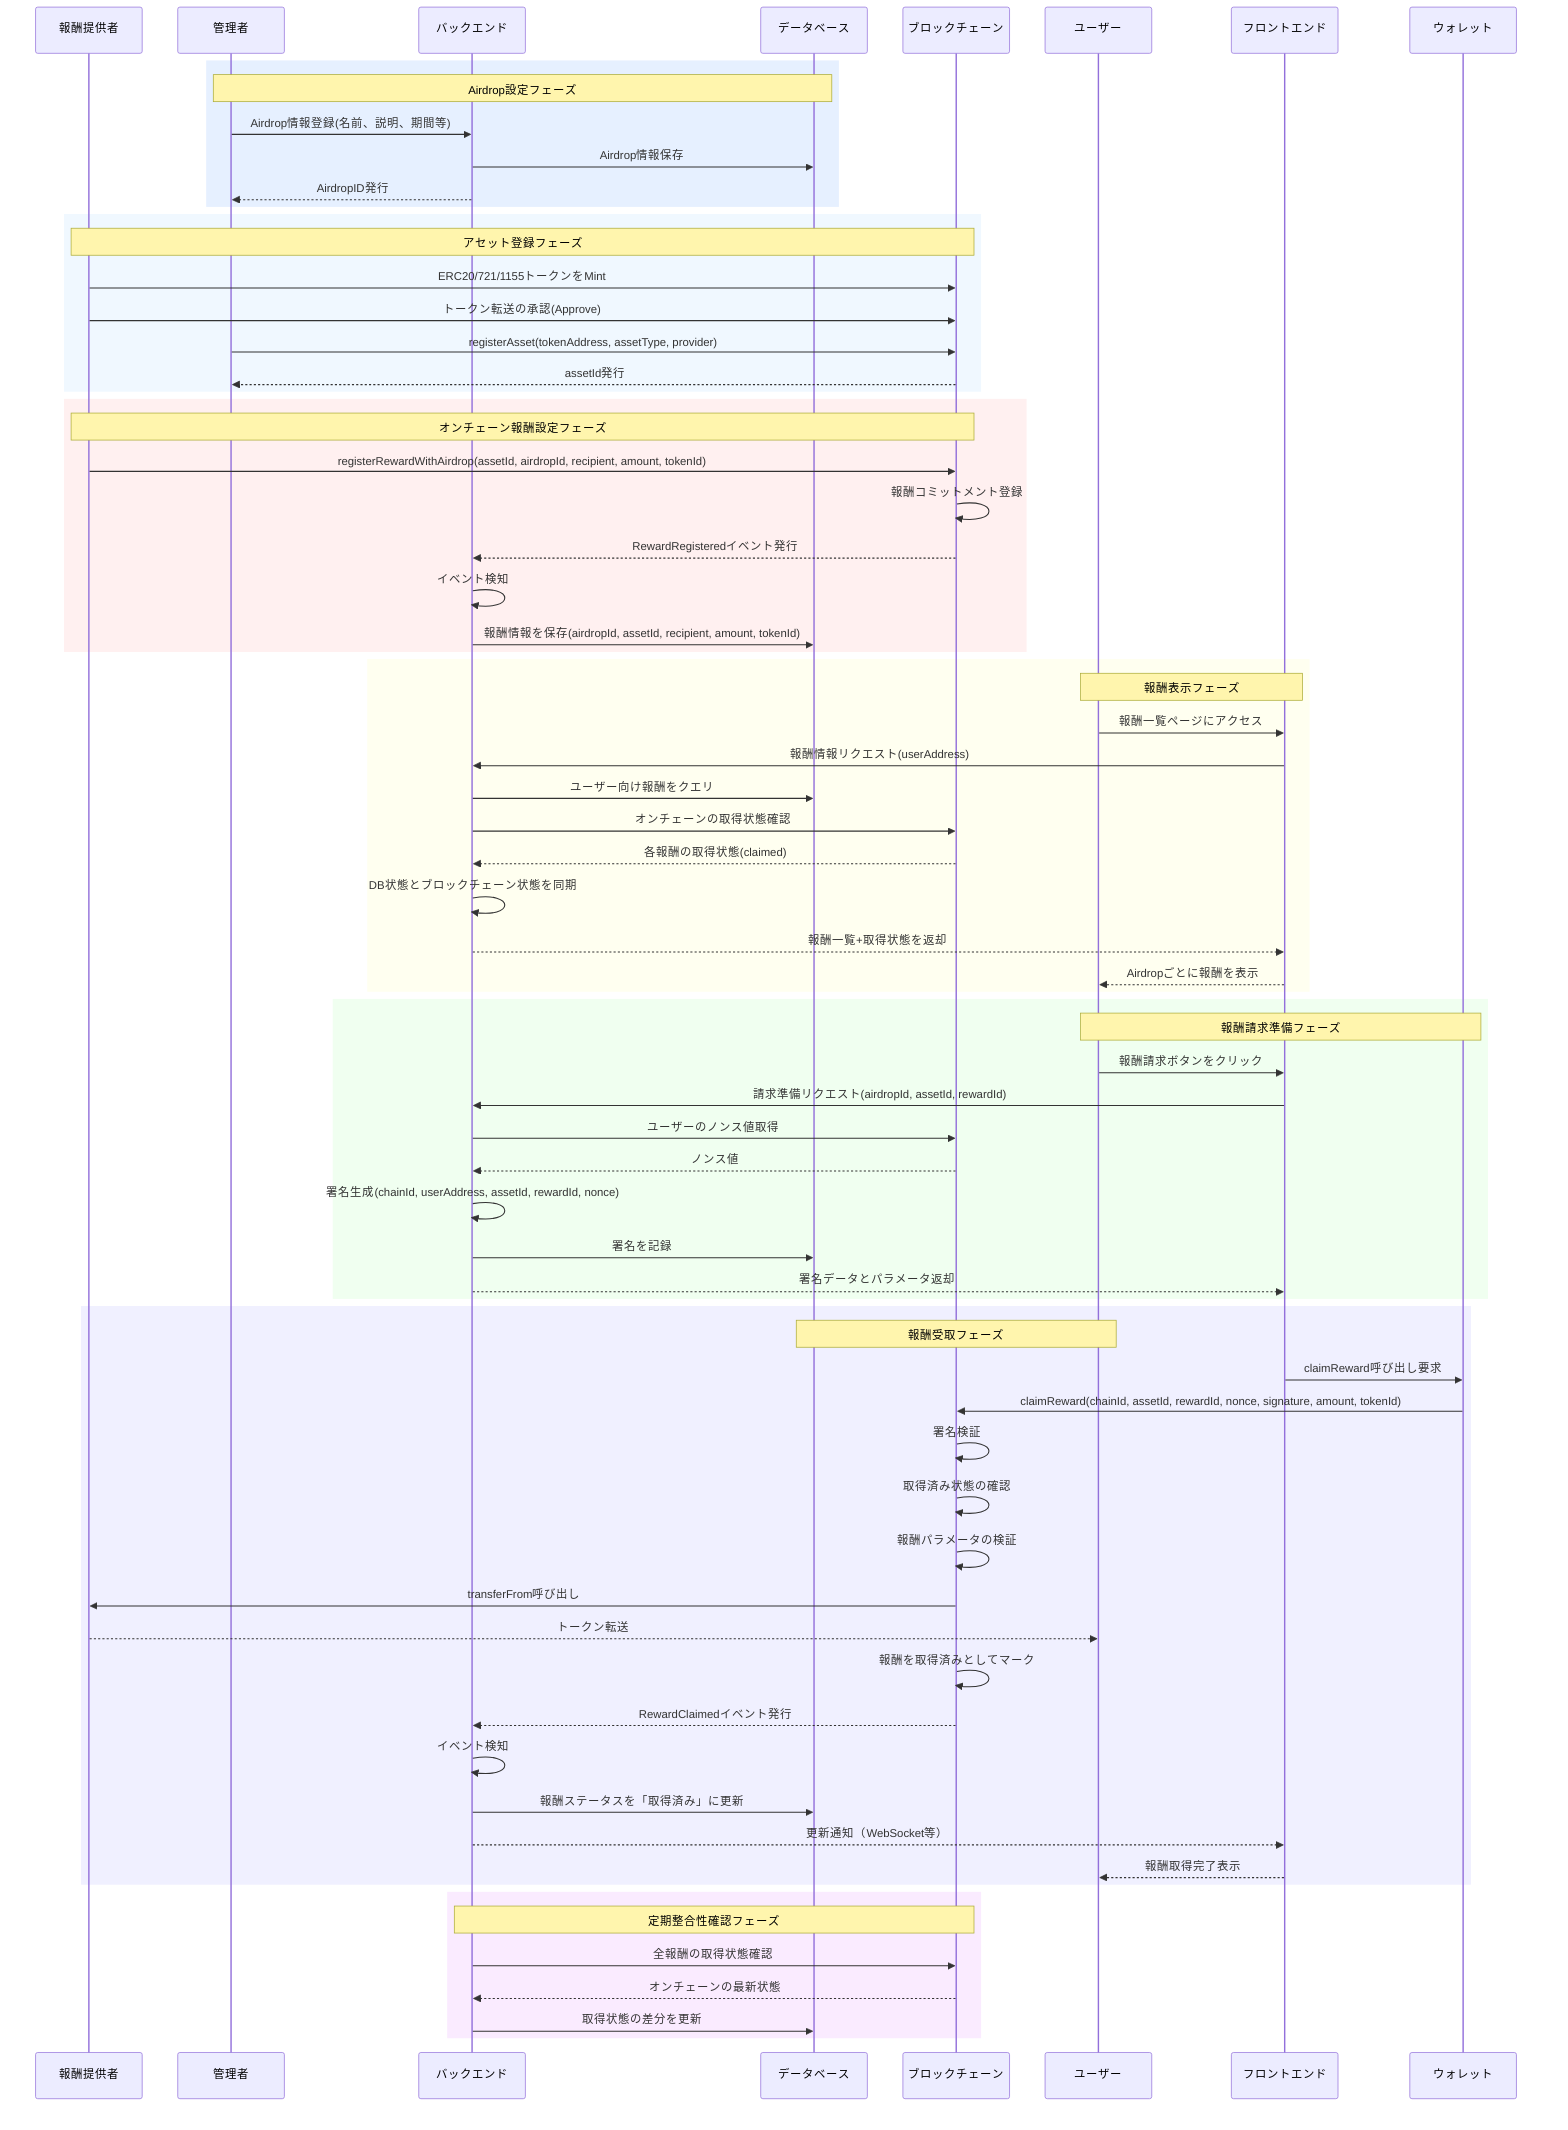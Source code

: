 sequenceDiagram
    participant RP as 報酬提供者
    participant Admin as 管理者
    participant BE as バックエンド
    participant DB as データベース
    participant BC as ブロックチェーン
    participant User as ユーザー
    participant FE as フロントエンド
    participant Wallet as ウォレット

    %% Airdrop設定フェーズ
    rect rgb(230, 240, 255)
      note over Admin, DB: Airdrop設定フェーズ
      Admin->>BE: Airdrop情報登録(名前、説明、期間等)
      BE->>DB: Airdrop情報保存
      BE-->>Admin: AirdropID発行
    end

    %% アセット登録フェーズ
    rect rgb(240, 248, 255)
      note over RP, BC: アセット登録フェーズ
      RP->>BC: ERC20/721/1155トークンをMint
      RP->>BC: トークン転送の承認(Approve)
      Admin->>BC: registerAsset(tokenAddress, assetType, provider)
      BC-->>Admin: assetId発行
    end

    %% 報酬設定フェーズ
    rect rgb(255, 240, 240)
      note over RP, BC: オンチェーン報酬設定フェーズ
      RP->>BC: registerRewardWithAirdrop(assetId, airdropId, recipient, amount, tokenId)
      BC->>BC: 報酬コミットメント登録
      BC-->>BE: RewardRegisteredイベント発行
      BE->>BE: イベント検知
      BE->>DB: 報酬情報を保存(airdropId, assetId, recipient, amount, tokenId)
    end

    %% 報酬表示フェーズ
    rect rgb(255, 255, 240)
      note over User, FE: 報酬表示フェーズ
      User->>FE: 報酬一覧ページにアクセス
      FE->>BE: 報酬情報リクエスト(userAddress)
      BE->>DB: ユーザー向け報酬をクエリ
      BE->>BC: オンチェーンの取得状態確認
      BC-->>BE: 各報酬の取得状態(claimed)
      BE->>BE: DB状態とブロックチェーン状態を同期
      BE-->>FE: 報酬一覧+取得状態を返却
      FE-->>User: Airdropごとに報酬を表示
    end

    %% 報酬請求準備フェーズ
    rect rgb(240, 255, 240)
      note over User, Wallet: 報酬請求準備フェーズ
      User->>FE: 報酬請求ボタンをクリック
      FE->>BE: 請求準備リクエスト(airdropId, assetId, rewardId)
      BE->>BC: ユーザーのノンス値取得
      BC-->>BE: ノンス値
      BE->>BE: 署名生成(chainId, userAddress, assetId, rewardId, nonce)
      BE->>DB: 署名を記録
      BE-->>FE: 署名データとパラメータ返却
    end

    %% 報酬受取フェーズ
    rect rgb(240, 240, 255)
      note over User, DB: 報酬受取フェーズ
      FE->>Wallet: claimReward呼び出し要求
      Wallet->>BC: claimReward(chainId, assetId, rewardId, nonce, signature, amount, tokenId)
      BC->>BC: 署名検証
      BC->>BC: 取得済み状態の確認
      BC->>BC: 報酬パラメータの検証
      BC->>RP: transferFrom呼び出し
      RP-->>User: トークン転送
      BC->>BC: 報酬を取得済みとしてマーク
      BC-->>BE: RewardClaimedイベント発行
      BE->>BE: イベント検知
      BE->>DB: 報酬ステータスを「取得済み」に更新
      BE-->>FE: 更新通知（WebSocket等）
      FE-->>User: 報酬取得完了表示
    end

    %% 定期整合性確認フェーズ
    rect rgb(250, 235, 255)
      note over BE, BC: 定期整合性確認フェーズ
      BE->>BC: 全報酬の取得状態確認
      BC-->>BE: オンチェーンの最新状態
      BE->>DB: 取得状態の差分を更新
    end